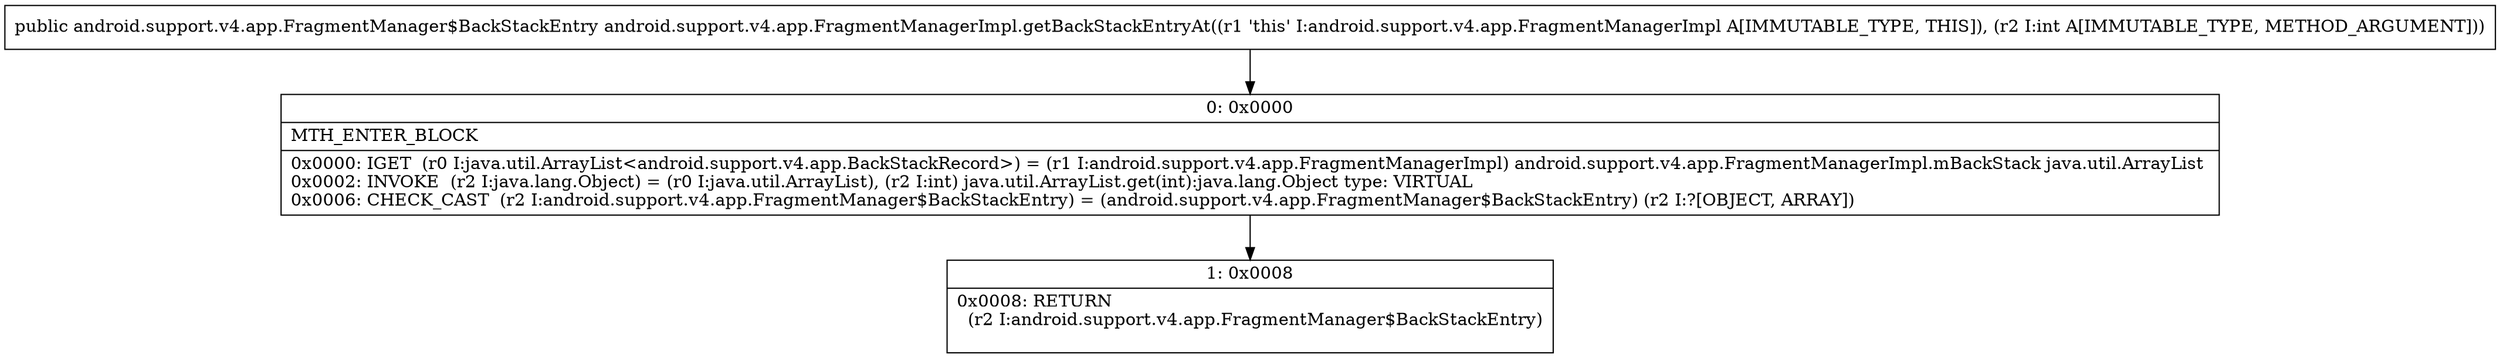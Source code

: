 digraph "CFG forandroid.support.v4.app.FragmentManagerImpl.getBackStackEntryAt(I)Landroid\/support\/v4\/app\/FragmentManager$BackStackEntry;" {
Node_0 [shape=record,label="{0\:\ 0x0000|MTH_ENTER_BLOCK\l|0x0000: IGET  (r0 I:java.util.ArrayList\<android.support.v4.app.BackStackRecord\>) = (r1 I:android.support.v4.app.FragmentManagerImpl) android.support.v4.app.FragmentManagerImpl.mBackStack java.util.ArrayList \l0x0002: INVOKE  (r2 I:java.lang.Object) = (r0 I:java.util.ArrayList), (r2 I:int) java.util.ArrayList.get(int):java.lang.Object type: VIRTUAL \l0x0006: CHECK_CAST  (r2 I:android.support.v4.app.FragmentManager$BackStackEntry) = (android.support.v4.app.FragmentManager$BackStackEntry) (r2 I:?[OBJECT, ARRAY]) \l}"];
Node_1 [shape=record,label="{1\:\ 0x0008|0x0008: RETURN  \l  (r2 I:android.support.v4.app.FragmentManager$BackStackEntry)\l \l}"];
MethodNode[shape=record,label="{public android.support.v4.app.FragmentManager$BackStackEntry android.support.v4.app.FragmentManagerImpl.getBackStackEntryAt((r1 'this' I:android.support.v4.app.FragmentManagerImpl A[IMMUTABLE_TYPE, THIS]), (r2 I:int A[IMMUTABLE_TYPE, METHOD_ARGUMENT])) }"];
MethodNode -> Node_0;
Node_0 -> Node_1;
}

